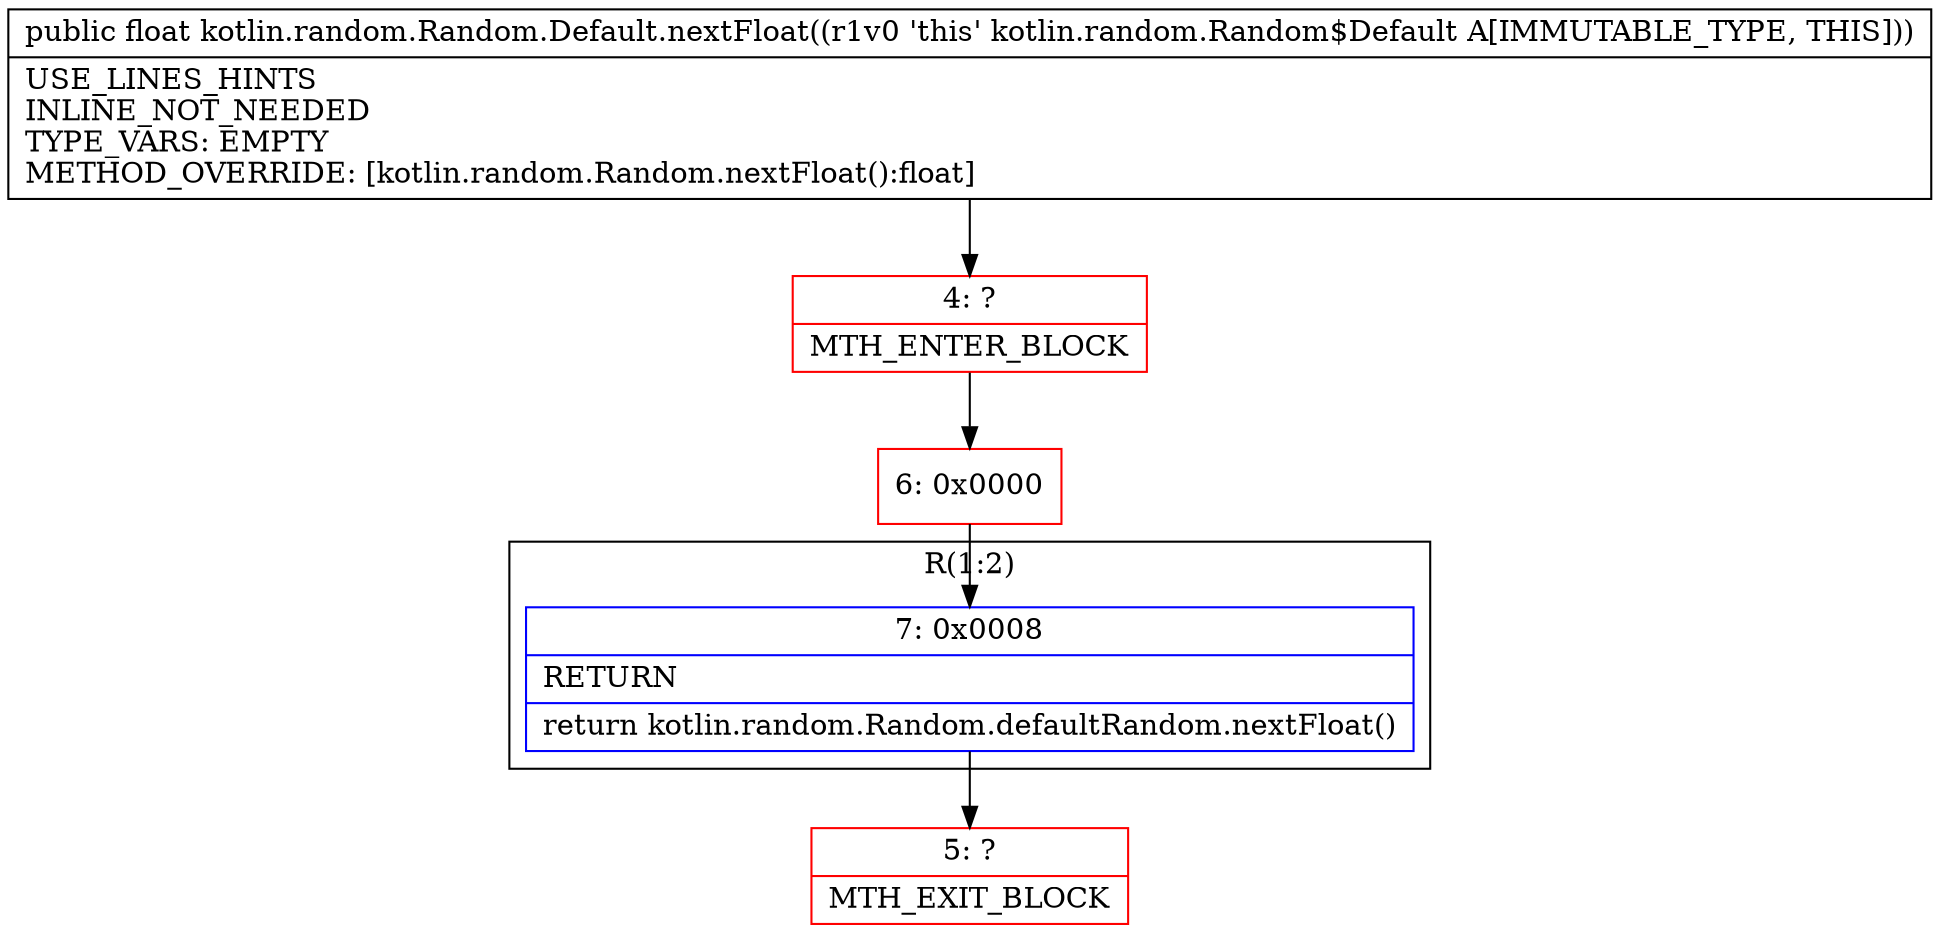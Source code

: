 digraph "CFG forkotlin.random.Random.Default.nextFloat()F" {
subgraph cluster_Region_1788200393 {
label = "R(1:2)";
node [shape=record,color=blue];
Node_7 [shape=record,label="{7\:\ 0x0008|RETURN\l|return kotlin.random.Random.defaultRandom.nextFloat()\l}"];
}
Node_4 [shape=record,color=red,label="{4\:\ ?|MTH_ENTER_BLOCK\l}"];
Node_6 [shape=record,color=red,label="{6\:\ 0x0000}"];
Node_5 [shape=record,color=red,label="{5\:\ ?|MTH_EXIT_BLOCK\l}"];
MethodNode[shape=record,label="{public float kotlin.random.Random.Default.nextFloat((r1v0 'this' kotlin.random.Random$Default A[IMMUTABLE_TYPE, THIS]))  | USE_LINES_HINTS\lINLINE_NOT_NEEDED\lTYPE_VARS: EMPTY\lMETHOD_OVERRIDE: [kotlin.random.Random.nextFloat():float]\l}"];
MethodNode -> Node_4;Node_7 -> Node_5;
Node_4 -> Node_6;
Node_6 -> Node_7;
}

